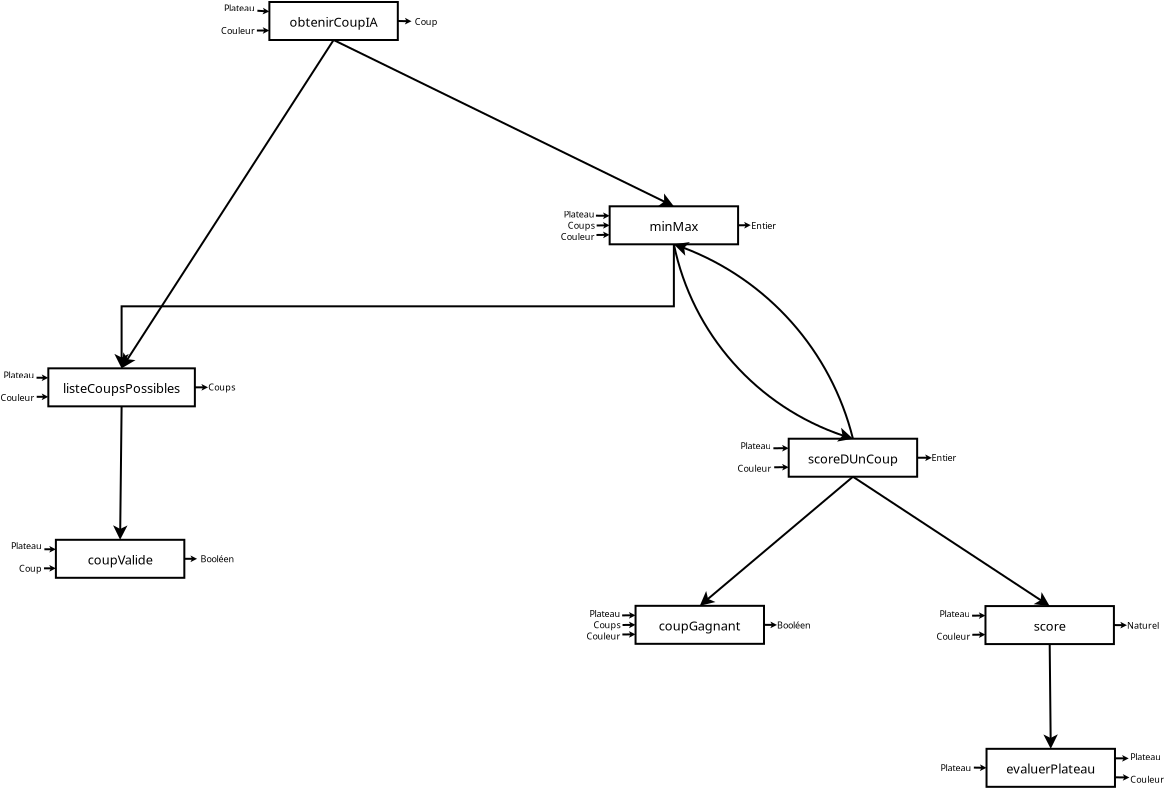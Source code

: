 <?xml version="1.0" encoding="UTF-8"?>
<dia:diagram xmlns:dia="http://www.lysator.liu.se/~alla/dia/">
  <dia:layer name="Arrière-plan" visible="true" active="true">
    <dia:object type="Standard - Line" version="0" id="O0">
      <dia:attribute name="obj_pos">
        <dia:point val="-9.15,-27.894"/>
      </dia:attribute>
      <dia:attribute name="obj_bb">
        <dia:rectangle val="-9.201,-28.052;-8.352,-27.718"/>
      </dia:attribute>
      <dia:attribute name="conn_endpoints">
        <dia:point val="-9.15,-27.894"/>
        <dia:point val="-8.464,-27.88"/>
      </dia:attribute>
      <dia:attribute name="numcp">
        <dia:int val="1"/>
      </dia:attribute>
      <dia:attribute name="end_arrow">
        <dia:enum val="22"/>
      </dia:attribute>
      <dia:attribute name="end_arrow_length">
        <dia:real val="0.11"/>
      </dia:attribute>
      <dia:attribute name="end_arrow_width">
        <dia:real val="0.11"/>
      </dia:attribute>
      <dia:connections>
        <dia:connection handle="0" to="O1" connection="8"/>
      </dia:connections>
    </dia:object>
    <dia:object type="Flowchart - Box" version="0" id="O1">
      <dia:attribute name="obj_pos">
        <dia:point val="-15.572,-28.844"/>
      </dia:attribute>
      <dia:attribute name="obj_bb">
        <dia:rectangle val="-15.622,-28.894;-9.1,-26.894"/>
      </dia:attribute>
      <dia:attribute name="elem_corner">
        <dia:point val="-15.572,-28.844"/>
      </dia:attribute>
      <dia:attribute name="elem_width">
        <dia:real val="6.422"/>
      </dia:attribute>
      <dia:attribute name="elem_height">
        <dia:real val="1.9"/>
      </dia:attribute>
      <dia:attribute name="show_background">
        <dia:boolean val="true"/>
      </dia:attribute>
      <dia:attribute name="padding">
        <dia:real val="0.5"/>
      </dia:attribute>
      <dia:attribute name="text">
        <dia:composite type="text">
          <dia:attribute name="string">
            <dia:string>#obtenirCoupIA#</dia:string>
          </dia:attribute>
          <dia:attribute name="font">
            <dia:font family="sans" style="0" name="Helvetica"/>
          </dia:attribute>
          <dia:attribute name="height">
            <dia:real val="0.8"/>
          </dia:attribute>
          <dia:attribute name="pos">
            <dia:point val="-12.361,-27.699"/>
          </dia:attribute>
          <dia:attribute name="color">
            <dia:color val="#000000"/>
          </dia:attribute>
          <dia:attribute name="alignment">
            <dia:enum val="1"/>
          </dia:attribute>
        </dia:composite>
      </dia:attribute>
    </dia:object>
    <dia:object type="Standard - Text" version="1" id="O2">
      <dia:attribute name="obj_pos">
        <dia:point val="-8.297,-27.699"/>
      </dia:attribute>
      <dia:attribute name="obj_bb">
        <dia:rectangle val="-8.297,-28.119;-7.132,-27.591"/>
      </dia:attribute>
      <dia:attribute name="text">
        <dia:composite type="text">
          <dia:attribute name="string">
            <dia:string>#Coup#</dia:string>
          </dia:attribute>
          <dia:attribute name="font">
            <dia:font family="sans" style="0" name="Helvetica"/>
          </dia:attribute>
          <dia:attribute name="height">
            <dia:real val="0.564"/>
          </dia:attribute>
          <dia:attribute name="pos">
            <dia:point val="-8.297,-27.699"/>
          </dia:attribute>
          <dia:attribute name="color">
            <dia:color val="#000000"/>
          </dia:attribute>
          <dia:attribute name="alignment">
            <dia:enum val="0"/>
          </dia:attribute>
        </dia:composite>
      </dia:attribute>
      <dia:attribute name="valign">
        <dia:enum val="3"/>
      </dia:attribute>
    </dia:object>
    <dia:object type="Standard - Line" version="0" id="O3">
      <dia:attribute name="obj_pos">
        <dia:point val="-16.196,-27.418"/>
      </dia:attribute>
      <dia:attribute name="obj_bb">
        <dia:rectangle val="-16.246,-27.585;-15.461,-27.252"/>
      </dia:attribute>
      <dia:attribute name="conn_endpoints">
        <dia:point val="-16.196,-27.418"/>
        <dia:point val="-15.572,-27.419"/>
      </dia:attribute>
      <dia:attribute name="numcp">
        <dia:int val="1"/>
      </dia:attribute>
      <dia:attribute name="end_arrow">
        <dia:enum val="22"/>
      </dia:attribute>
      <dia:attribute name="end_arrow_length">
        <dia:real val="0.11"/>
      </dia:attribute>
      <dia:attribute name="end_arrow_width">
        <dia:real val="0.11"/>
      </dia:attribute>
      <dia:connections>
        <dia:connection handle="1" to="O1" connection="9"/>
      </dia:connections>
    </dia:object>
    <dia:object type="Standard - Line" version="0" id="O4">
      <dia:attribute name="obj_pos">
        <dia:point val="-16.171,-28.408"/>
      </dia:attribute>
      <dia:attribute name="obj_bb">
        <dia:rectangle val="-16.224,-28.55;-15.461,-28.217"/>
      </dia:attribute>
      <dia:attribute name="conn_endpoints">
        <dia:point val="-16.171,-28.408"/>
        <dia:point val="-15.572,-28.369"/>
      </dia:attribute>
      <dia:attribute name="numcp">
        <dia:int val="1"/>
      </dia:attribute>
      <dia:attribute name="end_arrow">
        <dia:enum val="22"/>
      </dia:attribute>
      <dia:attribute name="end_arrow_length">
        <dia:real val="0.11"/>
      </dia:attribute>
      <dia:attribute name="end_arrow_width">
        <dia:real val="0.11"/>
      </dia:attribute>
      <dia:connections>
        <dia:connection handle="1" to="O1" connection="5"/>
      </dia:connections>
    </dia:object>
    <dia:object type="Standard - Text" version="1" id="O5">
      <dia:attribute name="obj_pos">
        <dia:point val="-16.292,-28.374"/>
      </dia:attribute>
      <dia:attribute name="obj_bb">
        <dia:rectangle val="-18.042,-28.794;-16.292,-27.137"/>
      </dia:attribute>
      <dia:attribute name="text">
        <dia:composite type="text">
          <dia:attribute name="string">
            <dia:string>#Plateau

Couleur#</dia:string>
          </dia:attribute>
          <dia:attribute name="font">
            <dia:font family="sans" style="0" name="Helvetica"/>
          </dia:attribute>
          <dia:attribute name="height">
            <dia:real val="0.564"/>
          </dia:attribute>
          <dia:attribute name="pos">
            <dia:point val="-16.292,-28.374"/>
          </dia:attribute>
          <dia:attribute name="color">
            <dia:color val="#000000"/>
          </dia:attribute>
          <dia:attribute name="alignment">
            <dia:enum val="2"/>
          </dia:attribute>
        </dia:composite>
      </dia:attribute>
      <dia:attribute name="valign">
        <dia:enum val="3"/>
      </dia:attribute>
    </dia:object>
    <dia:object type="Flowchart - Box" version="0" id="O6">
      <dia:attribute name="obj_pos">
        <dia:point val="-26.246,-1.954"/>
      </dia:attribute>
      <dia:attribute name="obj_bb">
        <dia:rectangle val="-26.296,-2.004;-19.774,-0.004"/>
      </dia:attribute>
      <dia:attribute name="elem_corner">
        <dia:point val="-26.246,-1.954"/>
      </dia:attribute>
      <dia:attribute name="elem_width">
        <dia:real val="6.422"/>
      </dia:attribute>
      <dia:attribute name="elem_height">
        <dia:real val="1.9"/>
      </dia:attribute>
      <dia:attribute name="show_background">
        <dia:boolean val="true"/>
      </dia:attribute>
      <dia:attribute name="padding">
        <dia:real val="0.5"/>
      </dia:attribute>
      <dia:attribute name="text">
        <dia:composite type="text">
          <dia:attribute name="string">
            <dia:string>#coupValide#</dia:string>
          </dia:attribute>
          <dia:attribute name="font">
            <dia:font family="sans" style="0" name="Helvetica"/>
          </dia:attribute>
          <dia:attribute name="height">
            <dia:real val="0.8"/>
          </dia:attribute>
          <dia:attribute name="pos">
            <dia:point val="-23.035,-0.809"/>
          </dia:attribute>
          <dia:attribute name="color">
            <dia:color val="#000000"/>
          </dia:attribute>
          <dia:attribute name="alignment">
            <dia:enum val="1"/>
          </dia:attribute>
        </dia:composite>
      </dia:attribute>
    </dia:object>
    <dia:object type="Standard - Line" version="0" id="O7">
      <dia:attribute name="obj_pos">
        <dia:point val="-26.822,-1.48"/>
      </dia:attribute>
      <dia:attribute name="obj_bb">
        <dia:rectangle val="-26.872,-1.646;-26.134,-1.313"/>
      </dia:attribute>
      <dia:attribute name="conn_endpoints">
        <dia:point val="-26.822,-1.48"/>
        <dia:point val="-26.246,-1.479"/>
      </dia:attribute>
      <dia:attribute name="numcp">
        <dia:int val="1"/>
      </dia:attribute>
      <dia:attribute name="end_arrow">
        <dia:enum val="22"/>
      </dia:attribute>
      <dia:attribute name="end_arrow_length">
        <dia:real val="0.11"/>
      </dia:attribute>
      <dia:attribute name="end_arrow_width">
        <dia:real val="0.11"/>
      </dia:attribute>
      <dia:connections>
        <dia:connection handle="1" to="O6" connection="5"/>
      </dia:connections>
    </dia:object>
    <dia:object type="Standard - Line" version="0" id="O8">
      <dia:attribute name="obj_pos">
        <dia:point val="-26.84,-0.526"/>
      </dia:attribute>
      <dia:attribute name="obj_bb">
        <dia:rectangle val="-26.89,-0.695;-26.134,-0.361"/>
      </dia:attribute>
      <dia:attribute name="conn_endpoints">
        <dia:point val="-26.84,-0.526"/>
        <dia:point val="-26.246,-0.529"/>
      </dia:attribute>
      <dia:attribute name="numcp">
        <dia:int val="1"/>
      </dia:attribute>
      <dia:attribute name="end_arrow">
        <dia:enum val="22"/>
      </dia:attribute>
      <dia:attribute name="end_arrow_length">
        <dia:real val="0.11"/>
      </dia:attribute>
      <dia:attribute name="end_arrow_width">
        <dia:real val="0.11"/>
      </dia:attribute>
      <dia:connections>
        <dia:connection handle="1" to="O6" connection="9"/>
      </dia:connections>
    </dia:object>
    <dia:object type="Standard - Line" version="0" id="O9">
      <dia:attribute name="obj_pos">
        <dia:point val="-19.824,-1.004"/>
      </dia:attribute>
      <dia:attribute name="obj_bb">
        <dia:rectangle val="-19.874,-1.17;-19.074,-0.837"/>
      </dia:attribute>
      <dia:attribute name="conn_endpoints">
        <dia:point val="-19.824,-1.004"/>
        <dia:point val="-19.186,-1.003"/>
      </dia:attribute>
      <dia:attribute name="numcp">
        <dia:int val="1"/>
      </dia:attribute>
      <dia:attribute name="end_arrow">
        <dia:enum val="22"/>
      </dia:attribute>
      <dia:attribute name="end_arrow_length">
        <dia:real val="0.11"/>
      </dia:attribute>
      <dia:attribute name="end_arrow_width">
        <dia:real val="0.11"/>
      </dia:attribute>
      <dia:connections>
        <dia:connection handle="0" to="O6" connection="8"/>
      </dia:connections>
    </dia:object>
    <dia:object type="Standard - Text" version="1" id="O10">
      <dia:attribute name="obj_pos">
        <dia:point val="-26.946,-1.484"/>
      </dia:attribute>
      <dia:attribute name="obj_bb">
        <dia:rectangle val="-28.639,-1.904;-26.946,-0.248"/>
      </dia:attribute>
      <dia:attribute name="text">
        <dia:composite type="text">
          <dia:attribute name="string">
            <dia:string>#Plateau

Coup#</dia:string>
          </dia:attribute>
          <dia:attribute name="font">
            <dia:font family="sans" style="0" name="Helvetica"/>
          </dia:attribute>
          <dia:attribute name="height">
            <dia:real val="0.564"/>
          </dia:attribute>
          <dia:attribute name="pos">
            <dia:point val="-26.946,-1.484"/>
          </dia:attribute>
          <dia:attribute name="color">
            <dia:color val="#000000"/>
          </dia:attribute>
          <dia:attribute name="alignment">
            <dia:enum val="2"/>
          </dia:attribute>
        </dia:composite>
      </dia:attribute>
      <dia:attribute name="valign">
        <dia:enum val="3"/>
      </dia:attribute>
    </dia:object>
    <dia:object type="Standard - Text" version="1" id="O11">
      <dia:attribute name="obj_pos">
        <dia:point val="-19.014,-0.831"/>
      </dia:attribute>
      <dia:attribute name="obj_bb">
        <dia:rectangle val="-19.014,-1.251;-17.184,-0.724"/>
      </dia:attribute>
      <dia:attribute name="text">
        <dia:composite type="text">
          <dia:attribute name="string">
            <dia:string>#Booléen#</dia:string>
          </dia:attribute>
          <dia:attribute name="font">
            <dia:font family="sans" style="0" name="Helvetica"/>
          </dia:attribute>
          <dia:attribute name="height">
            <dia:real val="0.564"/>
          </dia:attribute>
          <dia:attribute name="pos">
            <dia:point val="-19.014,-0.831"/>
          </dia:attribute>
          <dia:attribute name="color">
            <dia:color val="#000000"/>
          </dia:attribute>
          <dia:attribute name="alignment">
            <dia:enum val="0"/>
          </dia:attribute>
        </dia:composite>
      </dia:attribute>
      <dia:attribute name="valign">
        <dia:enum val="3"/>
      </dia:attribute>
    </dia:object>
    <dia:object type="Flowchart - Box" version="0" id="O12">
      <dia:attribute name="obj_pos">
        <dia:point val="1.442,-18.629"/>
      </dia:attribute>
      <dia:attribute name="obj_bb">
        <dia:rectangle val="1.392,-18.679;7.914,-16.679"/>
      </dia:attribute>
      <dia:attribute name="elem_corner">
        <dia:point val="1.442,-18.629"/>
      </dia:attribute>
      <dia:attribute name="elem_width">
        <dia:real val="6.422"/>
      </dia:attribute>
      <dia:attribute name="elem_height">
        <dia:real val="1.9"/>
      </dia:attribute>
      <dia:attribute name="show_background">
        <dia:boolean val="true"/>
      </dia:attribute>
      <dia:attribute name="padding">
        <dia:real val="0.5"/>
      </dia:attribute>
      <dia:attribute name="text">
        <dia:composite type="text">
          <dia:attribute name="string">
            <dia:string>#minMax#</dia:string>
          </dia:attribute>
          <dia:attribute name="font">
            <dia:font family="sans" style="0" name="Helvetica"/>
          </dia:attribute>
          <dia:attribute name="height">
            <dia:real val="0.8"/>
          </dia:attribute>
          <dia:attribute name="pos">
            <dia:point val="4.653,-17.484"/>
          </dia:attribute>
          <dia:attribute name="color">
            <dia:color val="#000000"/>
          </dia:attribute>
          <dia:attribute name="alignment">
            <dia:enum val="1"/>
          </dia:attribute>
        </dia:composite>
      </dia:attribute>
    </dia:object>
    <dia:object type="Standard - Line" version="0" id="O13">
      <dia:attribute name="obj_pos">
        <dia:point val="0.756,-18.16"/>
      </dia:attribute>
      <dia:attribute name="obj_bb">
        <dia:rectangle val="0.705,-18.323;1.554,-17.989"/>
      </dia:attribute>
      <dia:attribute name="conn_endpoints">
        <dia:point val="0.756,-18.16"/>
        <dia:point val="1.442,-18.154"/>
      </dia:attribute>
      <dia:attribute name="numcp">
        <dia:int val="1"/>
      </dia:attribute>
      <dia:attribute name="end_arrow">
        <dia:enum val="22"/>
      </dia:attribute>
      <dia:attribute name="end_arrow_length">
        <dia:real val="0.11"/>
      </dia:attribute>
      <dia:attribute name="end_arrow_width">
        <dia:real val="0.11"/>
      </dia:attribute>
      <dia:connections>
        <dia:connection handle="1" to="O12" connection="5"/>
      </dia:connections>
    </dia:object>
    <dia:object type="Standard - Line" version="0" id="O14">
      <dia:attribute name="obj_pos">
        <dia:point val="0.783,-17.195"/>
      </dia:attribute>
      <dia:attribute name="obj_bb">
        <dia:rectangle val="0.733,-17.368;1.554,-17.034"/>
      </dia:attribute>
      <dia:attribute name="conn_endpoints">
        <dia:point val="0.783,-17.195"/>
        <dia:point val="1.442,-17.204"/>
      </dia:attribute>
      <dia:attribute name="numcp">
        <dia:int val="1"/>
      </dia:attribute>
      <dia:attribute name="end_arrow">
        <dia:enum val="22"/>
      </dia:attribute>
      <dia:attribute name="end_arrow_length">
        <dia:real val="0.11"/>
      </dia:attribute>
      <dia:attribute name="end_arrow_width">
        <dia:real val="0.11"/>
      </dia:attribute>
      <dia:connections>
        <dia:connection handle="1" to="O12" connection="9"/>
      </dia:connections>
    </dia:object>
    <dia:object type="Standard - Line" version="0" id="O15">
      <dia:attribute name="obj_pos">
        <dia:point val="0.792,-17.67"/>
      </dia:attribute>
      <dia:attribute name="obj_bb">
        <dia:rectangle val="0.742,-17.843;1.554,-17.509"/>
      </dia:attribute>
      <dia:attribute name="conn_endpoints">
        <dia:point val="0.792,-17.67"/>
        <dia:point val="1.442,-17.679"/>
      </dia:attribute>
      <dia:attribute name="numcp">
        <dia:int val="1"/>
      </dia:attribute>
      <dia:attribute name="end_arrow">
        <dia:enum val="22"/>
      </dia:attribute>
      <dia:attribute name="end_arrow_length">
        <dia:real val="0.11"/>
      </dia:attribute>
      <dia:attribute name="end_arrow_width">
        <dia:real val="0.11"/>
      </dia:attribute>
      <dia:connections>
        <dia:connection handle="1" to="O12" connection="7"/>
      </dia:connections>
    </dia:object>
    <dia:object type="Standard - Text" version="1" id="O16">
      <dia:attribute name="obj_pos">
        <dia:point val="0.693,-18.069"/>
      </dia:attribute>
      <dia:attribute name="obj_bb">
        <dia:rectangle val="-1.057,-18.489;0.693,-16.832"/>
      </dia:attribute>
      <dia:attribute name="text">
        <dia:composite type="text">
          <dia:attribute name="string">
            <dia:string>#Plateau
Coups
Couleur#</dia:string>
          </dia:attribute>
          <dia:attribute name="font">
            <dia:font family="sans" style="0" name="Helvetica"/>
          </dia:attribute>
          <dia:attribute name="height">
            <dia:real val="0.564"/>
          </dia:attribute>
          <dia:attribute name="pos">
            <dia:point val="0.693,-18.069"/>
          </dia:attribute>
          <dia:attribute name="color">
            <dia:color val="#000000"/>
          </dia:attribute>
          <dia:attribute name="alignment">
            <dia:enum val="2"/>
          </dia:attribute>
        </dia:composite>
      </dia:attribute>
      <dia:attribute name="valign">
        <dia:enum val="3"/>
      </dia:attribute>
    </dia:object>
    <dia:object type="Standard - Line" version="0" id="O17">
      <dia:attribute name="obj_pos">
        <dia:point val="7.864,-17.679"/>
      </dia:attribute>
      <dia:attribute name="obj_bb">
        <dia:rectangle val="7.814,-17.851;8.609,-17.517"/>
      </dia:attribute>
      <dia:attribute name="conn_endpoints">
        <dia:point val="7.864,-17.679"/>
        <dia:point val="8.498,-17.686"/>
      </dia:attribute>
      <dia:attribute name="numcp">
        <dia:int val="1"/>
      </dia:attribute>
      <dia:attribute name="end_arrow">
        <dia:enum val="22"/>
      </dia:attribute>
      <dia:attribute name="end_arrow_length">
        <dia:real val="0.11"/>
      </dia:attribute>
      <dia:attribute name="end_arrow_width">
        <dia:real val="0.11"/>
      </dia:attribute>
      <dia:connections>
        <dia:connection handle="0" to="O12" connection="8"/>
      </dia:connections>
    </dia:object>
    <dia:object type="Standard - Text" version="1" id="O18">
      <dia:attribute name="obj_pos">
        <dia:point val="8.516,-17.499"/>
      </dia:attribute>
      <dia:attribute name="obj_bb">
        <dia:rectangle val="8.516,-17.919;9.851,-17.392"/>
      </dia:attribute>
      <dia:attribute name="text">
        <dia:composite type="text">
          <dia:attribute name="string">
            <dia:string>#Entier#</dia:string>
          </dia:attribute>
          <dia:attribute name="font">
            <dia:font family="sans" style="0" name="Helvetica"/>
          </dia:attribute>
          <dia:attribute name="height">
            <dia:real val="0.564"/>
          </dia:attribute>
          <dia:attribute name="pos">
            <dia:point val="8.516,-17.499"/>
          </dia:attribute>
          <dia:attribute name="color">
            <dia:color val="#000000"/>
          </dia:attribute>
          <dia:attribute name="alignment">
            <dia:enum val="0"/>
          </dia:attribute>
        </dia:composite>
      </dia:attribute>
      <dia:attribute name="valign">
        <dia:enum val="3"/>
      </dia:attribute>
    </dia:object>
    <dia:object type="Flowchart - Box" version="0" id="O19">
      <dia:attribute name="obj_pos">
        <dia:point val="10.395,-7.008"/>
      </dia:attribute>
      <dia:attribute name="obj_bb">
        <dia:rectangle val="10.345,-7.058;16.867,-5.058"/>
      </dia:attribute>
      <dia:attribute name="elem_corner">
        <dia:point val="10.395,-7.008"/>
      </dia:attribute>
      <dia:attribute name="elem_width">
        <dia:real val="6.422"/>
      </dia:attribute>
      <dia:attribute name="elem_height">
        <dia:real val="1.9"/>
      </dia:attribute>
      <dia:attribute name="show_background">
        <dia:boolean val="true"/>
      </dia:attribute>
      <dia:attribute name="padding">
        <dia:real val="0.5"/>
      </dia:attribute>
      <dia:attribute name="text">
        <dia:composite type="text">
          <dia:attribute name="string">
            <dia:string>#scoreDUnCoup#</dia:string>
          </dia:attribute>
          <dia:attribute name="font">
            <dia:font family="sans" style="0" name="Helvetica"/>
          </dia:attribute>
          <dia:attribute name="height">
            <dia:real val="0.8"/>
          </dia:attribute>
          <dia:attribute name="pos">
            <dia:point val="13.606,-5.863"/>
          </dia:attribute>
          <dia:attribute name="color">
            <dia:color val="#000000"/>
          </dia:attribute>
          <dia:attribute name="alignment">
            <dia:enum val="1"/>
          </dia:attribute>
        </dia:composite>
      </dia:attribute>
    </dia:object>
    <dia:object type="Standard - Line" version="0" id="O20">
      <dia:attribute name="obj_pos">
        <dia:point val="16.817,-6.058"/>
      </dia:attribute>
      <dia:attribute name="obj_bb">
        <dia:rectangle val="16.767,-6.222;17.66,-5.889"/>
      </dia:attribute>
      <dia:attribute name="conn_endpoints">
        <dia:point val="16.817,-6.058"/>
        <dia:point val="17.549,-6.054"/>
      </dia:attribute>
      <dia:attribute name="numcp">
        <dia:int val="1"/>
      </dia:attribute>
      <dia:attribute name="end_arrow">
        <dia:enum val="22"/>
      </dia:attribute>
      <dia:attribute name="end_arrow_length">
        <dia:real val="0.11"/>
      </dia:attribute>
      <dia:attribute name="end_arrow_width">
        <dia:real val="0.11"/>
      </dia:attribute>
      <dia:connections>
        <dia:connection handle="0" to="O19" connection="8"/>
      </dia:connections>
    </dia:object>
    <dia:object type="Standard - Text" version="1" id="O21">
      <dia:attribute name="obj_pos">
        <dia:point val="17.54,-5.898"/>
      </dia:attribute>
      <dia:attribute name="obj_bb">
        <dia:rectangle val="17.54,-6.318;18.875,-5.79"/>
      </dia:attribute>
      <dia:attribute name="text">
        <dia:composite type="text">
          <dia:attribute name="string">
            <dia:string>#Entier#</dia:string>
          </dia:attribute>
          <dia:attribute name="font">
            <dia:font family="sans" style="0" name="Helvetica"/>
          </dia:attribute>
          <dia:attribute name="height">
            <dia:real val="0.564"/>
          </dia:attribute>
          <dia:attribute name="pos">
            <dia:point val="17.54,-5.898"/>
          </dia:attribute>
          <dia:attribute name="color">
            <dia:color val="#000000"/>
          </dia:attribute>
          <dia:attribute name="alignment">
            <dia:enum val="0"/>
          </dia:attribute>
        </dia:composite>
      </dia:attribute>
      <dia:attribute name="valign">
        <dia:enum val="3"/>
      </dia:attribute>
    </dia:object>
    <dia:object type="Standard - Line" version="0" id="O22">
      <dia:attribute name="obj_pos">
        <dia:point val="9.629,-6.532"/>
      </dia:attribute>
      <dia:attribute name="obj_bb">
        <dia:rectangle val="9.579,-6.7;10.507,-6.366"/>
      </dia:attribute>
      <dia:attribute name="conn_endpoints">
        <dia:point val="9.629,-6.532"/>
        <dia:point val="10.395,-6.533"/>
      </dia:attribute>
      <dia:attribute name="numcp">
        <dia:int val="1"/>
      </dia:attribute>
      <dia:attribute name="end_arrow">
        <dia:enum val="22"/>
      </dia:attribute>
      <dia:attribute name="end_arrow_length">
        <dia:real val="0.11"/>
      </dia:attribute>
      <dia:attribute name="end_arrow_width">
        <dia:real val="0.11"/>
      </dia:attribute>
      <dia:connections>
        <dia:connection handle="1" to="O19" connection="5"/>
      </dia:connections>
    </dia:object>
    <dia:object type="Standard - Line" version="0" id="O23">
      <dia:attribute name="obj_pos">
        <dia:point val="9.669,-5.582"/>
      </dia:attribute>
      <dia:attribute name="obj_bb">
        <dia:rectangle val="9.619,-5.75;10.507,-5.416"/>
      </dia:attribute>
      <dia:attribute name="conn_endpoints">
        <dia:point val="9.669,-5.582"/>
        <dia:point val="10.395,-5.583"/>
      </dia:attribute>
      <dia:attribute name="numcp">
        <dia:int val="1"/>
      </dia:attribute>
      <dia:attribute name="end_arrow">
        <dia:enum val="22"/>
      </dia:attribute>
      <dia:attribute name="end_arrow_length">
        <dia:real val="0.11"/>
      </dia:attribute>
      <dia:attribute name="end_arrow_width">
        <dia:real val="0.11"/>
      </dia:attribute>
      <dia:connections>
        <dia:connection handle="1" to="O19" connection="9"/>
      </dia:connections>
    </dia:object>
    <dia:object type="Standard - Text" version="1" id="O24">
      <dia:attribute name="obj_pos">
        <dia:point val="9.532,-6.481"/>
      </dia:attribute>
      <dia:attribute name="obj_bb">
        <dia:rectangle val="7.782,-6.901;9.532,-5.245"/>
      </dia:attribute>
      <dia:attribute name="text">
        <dia:composite type="text">
          <dia:attribute name="string">
            <dia:string>#Plateau

Couleur#</dia:string>
          </dia:attribute>
          <dia:attribute name="font">
            <dia:font family="sans" style="0" name="Helvetica"/>
          </dia:attribute>
          <dia:attribute name="height">
            <dia:real val="0.564"/>
          </dia:attribute>
          <dia:attribute name="pos">
            <dia:point val="9.532,-6.481"/>
          </dia:attribute>
          <dia:attribute name="color">
            <dia:color val="#000000"/>
          </dia:attribute>
          <dia:attribute name="alignment">
            <dia:enum val="2"/>
          </dia:attribute>
        </dia:composite>
      </dia:attribute>
      <dia:attribute name="valign">
        <dia:enum val="3"/>
      </dia:attribute>
    </dia:object>
    <dia:object type="Flowchart - Box" version="0" id="O25">
      <dia:attribute name="obj_pos">
        <dia:point val="2.737,1.347"/>
      </dia:attribute>
      <dia:attribute name="obj_bb">
        <dia:rectangle val="2.687,1.297;9.209,3.297"/>
      </dia:attribute>
      <dia:attribute name="elem_corner">
        <dia:point val="2.737,1.347"/>
      </dia:attribute>
      <dia:attribute name="elem_width">
        <dia:real val="6.422"/>
      </dia:attribute>
      <dia:attribute name="elem_height">
        <dia:real val="1.9"/>
      </dia:attribute>
      <dia:attribute name="show_background">
        <dia:boolean val="true"/>
      </dia:attribute>
      <dia:attribute name="padding">
        <dia:real val="0.5"/>
      </dia:attribute>
      <dia:attribute name="text">
        <dia:composite type="text">
          <dia:attribute name="string">
            <dia:string>#coupGagnant#</dia:string>
          </dia:attribute>
          <dia:attribute name="font">
            <dia:font family="sans" style="0" name="Helvetica"/>
          </dia:attribute>
          <dia:attribute name="height">
            <dia:real val="0.8"/>
          </dia:attribute>
          <dia:attribute name="pos">
            <dia:point val="5.948,2.492"/>
          </dia:attribute>
          <dia:attribute name="color">
            <dia:color val="#000000"/>
          </dia:attribute>
          <dia:attribute name="alignment">
            <dia:enum val="1"/>
          </dia:attribute>
        </dia:composite>
      </dia:attribute>
    </dia:object>
    <dia:object type="Standard - Line" version="0" id="O26">
      <dia:attribute name="obj_pos">
        <dia:point val="2.067,1.825"/>
      </dia:attribute>
      <dia:attribute name="obj_bb">
        <dia:rectangle val="2.017,1.656;2.848,1.99"/>
      </dia:attribute>
      <dia:attribute name="conn_endpoints">
        <dia:point val="2.067,1.825"/>
        <dia:point val="2.737,1.822"/>
      </dia:attribute>
      <dia:attribute name="numcp">
        <dia:int val="1"/>
      </dia:attribute>
      <dia:attribute name="end_arrow">
        <dia:enum val="22"/>
      </dia:attribute>
      <dia:attribute name="end_arrow_length">
        <dia:real val="0.11"/>
      </dia:attribute>
      <dia:attribute name="end_arrow_width">
        <dia:real val="0.11"/>
      </dia:attribute>
      <dia:connections>
        <dia:connection handle="1" to="O25" connection="5"/>
      </dia:connections>
    </dia:object>
    <dia:object type="Standard - Line" version="0" id="O27">
      <dia:attribute name="obj_pos">
        <dia:point val="2.078,2.781"/>
      </dia:attribute>
      <dia:attribute name="obj_bb">
        <dia:rectangle val="2.028,2.608;2.848,2.942"/>
      </dia:attribute>
      <dia:attribute name="conn_endpoints">
        <dia:point val="2.078,2.781"/>
        <dia:point val="2.737,2.772"/>
      </dia:attribute>
      <dia:attribute name="numcp">
        <dia:int val="1"/>
      </dia:attribute>
      <dia:attribute name="end_arrow">
        <dia:enum val="22"/>
      </dia:attribute>
      <dia:attribute name="end_arrow_length">
        <dia:real val="0.11"/>
      </dia:attribute>
      <dia:attribute name="end_arrow_width">
        <dia:real val="0.11"/>
      </dia:attribute>
      <dia:connections>
        <dia:connection handle="1" to="O25" connection="9"/>
      </dia:connections>
    </dia:object>
    <dia:object type="Standard - Line" version="0" id="O28">
      <dia:attribute name="obj_pos">
        <dia:point val="2.087,2.306"/>
      </dia:attribute>
      <dia:attribute name="obj_bb">
        <dia:rectangle val="2.036,2.133;2.848,2.467"/>
      </dia:attribute>
      <dia:attribute name="conn_endpoints">
        <dia:point val="2.087,2.306"/>
        <dia:point val="2.737,2.297"/>
      </dia:attribute>
      <dia:attribute name="numcp">
        <dia:int val="1"/>
      </dia:attribute>
      <dia:attribute name="end_arrow">
        <dia:enum val="22"/>
      </dia:attribute>
      <dia:attribute name="end_arrow_length">
        <dia:real val="0.11"/>
      </dia:attribute>
      <dia:attribute name="end_arrow_width">
        <dia:real val="0.11"/>
      </dia:attribute>
      <dia:connections>
        <dia:connection handle="1" to="O25" connection="7"/>
      </dia:connections>
    </dia:object>
    <dia:object type="Standard - Text" version="1" id="O29">
      <dia:attribute name="obj_pos">
        <dia:point val="1.988,1.907"/>
      </dia:attribute>
      <dia:attribute name="obj_bb">
        <dia:rectangle val="0.238,1.487;1.988,3.143"/>
      </dia:attribute>
      <dia:attribute name="text">
        <dia:composite type="text">
          <dia:attribute name="string">
            <dia:string>#Plateau
Coups
Couleur#</dia:string>
          </dia:attribute>
          <dia:attribute name="font">
            <dia:font family="sans" style="0" name="Helvetica"/>
          </dia:attribute>
          <dia:attribute name="height">
            <dia:real val="0.564"/>
          </dia:attribute>
          <dia:attribute name="pos">
            <dia:point val="1.988,1.907"/>
          </dia:attribute>
          <dia:attribute name="color">
            <dia:color val="#000000"/>
          </dia:attribute>
          <dia:attribute name="alignment">
            <dia:enum val="2"/>
          </dia:attribute>
        </dia:composite>
      </dia:attribute>
      <dia:attribute name="valign">
        <dia:enum val="3"/>
      </dia:attribute>
    </dia:object>
    <dia:object type="Standard - Line" version="0" id="O30">
      <dia:attribute name="obj_pos">
        <dia:point val="9.159,2.297"/>
      </dia:attribute>
      <dia:attribute name="obj_bb">
        <dia:rectangle val="9.109,2.134;9.922,2.468"/>
      </dia:attribute>
      <dia:attribute name="conn_endpoints">
        <dia:point val="9.159,2.297"/>
        <dia:point val="9.81,2.303"/>
      </dia:attribute>
      <dia:attribute name="numcp">
        <dia:int val="1"/>
      </dia:attribute>
      <dia:attribute name="end_arrow">
        <dia:enum val="22"/>
      </dia:attribute>
      <dia:attribute name="end_arrow_length">
        <dia:real val="0.11"/>
      </dia:attribute>
      <dia:attribute name="end_arrow_width">
        <dia:real val="0.11"/>
      </dia:attribute>
      <dia:connections>
        <dia:connection handle="0" to="O25" connection="8"/>
      </dia:connections>
    </dia:object>
    <dia:object type="Standard - Text" version="1" id="O31">
      <dia:attribute name="obj_pos">
        <dia:point val="9.811,2.477"/>
      </dia:attribute>
      <dia:attribute name="obj_bb">
        <dia:rectangle val="9.811,2.057;11.641,2.584"/>
      </dia:attribute>
      <dia:attribute name="text">
        <dia:composite type="text">
          <dia:attribute name="string">
            <dia:string>#Booléen#</dia:string>
          </dia:attribute>
          <dia:attribute name="font">
            <dia:font family="sans" style="0" name="Helvetica"/>
          </dia:attribute>
          <dia:attribute name="height">
            <dia:real val="0.564"/>
          </dia:attribute>
          <dia:attribute name="pos">
            <dia:point val="9.811,2.477"/>
          </dia:attribute>
          <dia:attribute name="color">
            <dia:color val="#000000"/>
          </dia:attribute>
          <dia:attribute name="alignment">
            <dia:enum val="0"/>
          </dia:attribute>
        </dia:composite>
      </dia:attribute>
      <dia:attribute name="valign">
        <dia:enum val="3"/>
      </dia:attribute>
    </dia:object>
    <dia:object type="Flowchart - Box" version="0" id="O32">
      <dia:attribute name="obj_pos">
        <dia:point val="20.233,1.36"/>
      </dia:attribute>
      <dia:attribute name="obj_bb">
        <dia:rectangle val="20.183,1.31;26.706,3.31"/>
      </dia:attribute>
      <dia:attribute name="elem_corner">
        <dia:point val="20.233,1.36"/>
      </dia:attribute>
      <dia:attribute name="elem_width">
        <dia:real val="6.422"/>
      </dia:attribute>
      <dia:attribute name="elem_height">
        <dia:real val="1.9"/>
      </dia:attribute>
      <dia:attribute name="show_background">
        <dia:boolean val="true"/>
      </dia:attribute>
      <dia:attribute name="padding">
        <dia:real val="0.5"/>
      </dia:attribute>
      <dia:attribute name="text">
        <dia:composite type="text">
          <dia:attribute name="string">
            <dia:string>#score#</dia:string>
          </dia:attribute>
          <dia:attribute name="font">
            <dia:font family="sans" style="0" name="Helvetica"/>
          </dia:attribute>
          <dia:attribute name="height">
            <dia:real val="0.8"/>
          </dia:attribute>
          <dia:attribute name="pos">
            <dia:point val="23.444,2.505"/>
          </dia:attribute>
          <dia:attribute name="color">
            <dia:color val="#000000"/>
          </dia:attribute>
          <dia:attribute name="alignment">
            <dia:enum val="1"/>
          </dia:attribute>
        </dia:composite>
      </dia:attribute>
    </dia:object>
    <dia:object type="Standard - Line" version="0" id="O33">
      <dia:attribute name="obj_pos">
        <dia:point val="19.564,1.839"/>
      </dia:attribute>
      <dia:attribute name="obj_bb">
        <dia:rectangle val="19.514,1.669;20.345,2.003"/>
      </dia:attribute>
      <dia:attribute name="conn_endpoints">
        <dia:point val="19.564,1.839"/>
        <dia:point val="20.233,1.835"/>
      </dia:attribute>
      <dia:attribute name="numcp">
        <dia:int val="1"/>
      </dia:attribute>
      <dia:attribute name="end_arrow">
        <dia:enum val="22"/>
      </dia:attribute>
      <dia:attribute name="end_arrow_length">
        <dia:real val="0.11"/>
      </dia:attribute>
      <dia:attribute name="end_arrow_width">
        <dia:real val="0.11"/>
      </dia:attribute>
      <dia:connections>
        <dia:connection handle="1" to="O32" connection="5"/>
      </dia:connections>
    </dia:object>
    <dia:object type="Standard - Line" version="0" id="O34">
      <dia:attribute name="obj_pos">
        <dia:point val="19.575,2.795"/>
      </dia:attribute>
      <dia:attribute name="obj_bb">
        <dia:rectangle val="19.524,2.622;20.345,2.955"/>
      </dia:attribute>
      <dia:attribute name="conn_endpoints">
        <dia:point val="19.575,2.795"/>
        <dia:point val="20.233,2.785"/>
      </dia:attribute>
      <dia:attribute name="numcp">
        <dia:int val="1"/>
      </dia:attribute>
      <dia:attribute name="end_arrow">
        <dia:enum val="22"/>
      </dia:attribute>
      <dia:attribute name="end_arrow_length">
        <dia:real val="0.11"/>
      </dia:attribute>
      <dia:attribute name="end_arrow_width">
        <dia:real val="0.11"/>
      </dia:attribute>
      <dia:connections>
        <dia:connection handle="1" to="O32" connection="9"/>
      </dia:connections>
    </dia:object>
    <dia:object type="Standard - Text" version="1" id="O35">
      <dia:attribute name="obj_pos">
        <dia:point val="19.484,1.92"/>
      </dia:attribute>
      <dia:attribute name="obj_bb">
        <dia:rectangle val="17.734,1.5;19.484,3.157"/>
      </dia:attribute>
      <dia:attribute name="text">
        <dia:composite type="text">
          <dia:attribute name="string">
            <dia:string>#Plateau

Couleur#</dia:string>
          </dia:attribute>
          <dia:attribute name="font">
            <dia:font family="sans" style="0" name="Helvetica"/>
          </dia:attribute>
          <dia:attribute name="height">
            <dia:real val="0.564"/>
          </dia:attribute>
          <dia:attribute name="pos">
            <dia:point val="19.484,1.92"/>
          </dia:attribute>
          <dia:attribute name="color">
            <dia:color val="#000000"/>
          </dia:attribute>
          <dia:attribute name="alignment">
            <dia:enum val="2"/>
          </dia:attribute>
        </dia:composite>
      </dia:attribute>
      <dia:attribute name="valign">
        <dia:enum val="3"/>
      </dia:attribute>
    </dia:object>
    <dia:object type="Standard - Line" version="0" id="O36">
      <dia:attribute name="obj_pos">
        <dia:point val="26.656,2.31"/>
      </dia:attribute>
      <dia:attribute name="obj_bb">
        <dia:rectangle val="26.605,2.147;27.418,2.481"/>
      </dia:attribute>
      <dia:attribute name="conn_endpoints">
        <dia:point val="26.656,2.31"/>
        <dia:point val="27.307,2.316"/>
      </dia:attribute>
      <dia:attribute name="numcp">
        <dia:int val="1"/>
      </dia:attribute>
      <dia:attribute name="end_arrow">
        <dia:enum val="22"/>
      </dia:attribute>
      <dia:attribute name="end_arrow_length">
        <dia:real val="0.11"/>
      </dia:attribute>
      <dia:attribute name="end_arrow_width">
        <dia:real val="0.11"/>
      </dia:attribute>
      <dia:connections>
        <dia:connection handle="0" to="O32" connection="8"/>
      </dia:connections>
    </dia:object>
    <dia:object type="Standard - Text" version="1" id="O37">
      <dia:attribute name="obj_pos">
        <dia:point val="27.307,2.49"/>
      </dia:attribute>
      <dia:attribute name="obj_bb">
        <dia:rectangle val="27.307,2.07;28.962,2.598"/>
      </dia:attribute>
      <dia:attribute name="text">
        <dia:composite type="text">
          <dia:attribute name="string">
            <dia:string>#Naturel#</dia:string>
          </dia:attribute>
          <dia:attribute name="font">
            <dia:font family="sans" style="0" name="Helvetica"/>
          </dia:attribute>
          <dia:attribute name="height">
            <dia:real val="0.564"/>
          </dia:attribute>
          <dia:attribute name="pos">
            <dia:point val="27.307,2.49"/>
          </dia:attribute>
          <dia:attribute name="color">
            <dia:color val="#000000"/>
          </dia:attribute>
          <dia:attribute name="alignment">
            <dia:enum val="0"/>
          </dia:attribute>
        </dia:composite>
      </dia:attribute>
      <dia:attribute name="valign">
        <dia:enum val="3"/>
      </dia:attribute>
    </dia:object>
    <dia:object type="Flowchart - Box" version="0" id="O38">
      <dia:attribute name="obj_pos">
        <dia:point val="20.286,8.497"/>
      </dia:attribute>
      <dia:attribute name="obj_bb">
        <dia:rectangle val="20.236,8.447;26.759,10.447"/>
      </dia:attribute>
      <dia:attribute name="elem_corner">
        <dia:point val="20.286,8.497"/>
      </dia:attribute>
      <dia:attribute name="elem_width">
        <dia:real val="6.422"/>
      </dia:attribute>
      <dia:attribute name="elem_height">
        <dia:real val="1.9"/>
      </dia:attribute>
      <dia:attribute name="show_background">
        <dia:boolean val="true"/>
      </dia:attribute>
      <dia:attribute name="padding">
        <dia:real val="0.5"/>
      </dia:attribute>
      <dia:attribute name="text">
        <dia:composite type="text">
          <dia:attribute name="string">
            <dia:string>#evaluerPlateau#</dia:string>
          </dia:attribute>
          <dia:attribute name="font">
            <dia:font family="sans" style="0" name="Helvetica"/>
          </dia:attribute>
          <dia:attribute name="height">
            <dia:real val="0.8"/>
          </dia:attribute>
          <dia:attribute name="pos">
            <dia:point val="23.497,9.642"/>
          </dia:attribute>
          <dia:attribute name="color">
            <dia:color val="#000000"/>
          </dia:attribute>
          <dia:attribute name="alignment">
            <dia:enum val="1"/>
          </dia:attribute>
        </dia:composite>
      </dia:attribute>
    </dia:object>
    <dia:object type="Standard - Line" version="0" id="O39">
      <dia:attribute name="obj_pos">
        <dia:point val="19.652,9.436"/>
      </dia:attribute>
      <dia:attribute name="obj_bb">
        <dia:rectangle val="19.601,9.277;20.398,9.61"/>
      </dia:attribute>
      <dia:attribute name="conn_endpoints">
        <dia:point val="19.652,9.436"/>
        <dia:point val="20.286,9.447"/>
      </dia:attribute>
      <dia:attribute name="numcp">
        <dia:int val="1"/>
      </dia:attribute>
      <dia:attribute name="end_arrow">
        <dia:enum val="22"/>
      </dia:attribute>
      <dia:attribute name="end_arrow_length">
        <dia:real val="0.11"/>
      </dia:attribute>
      <dia:attribute name="end_arrow_width">
        <dia:real val="0.11"/>
      </dia:attribute>
      <dia:connections>
        <dia:connection handle="1" to="O38" connection="7"/>
      </dia:connections>
    </dia:object>
    <dia:object type="Standard - Text" version="1" id="O40">
      <dia:attribute name="obj_pos">
        <dia:point val="19.537,9.058"/>
      </dia:attribute>
      <dia:attribute name="obj_bb">
        <dia:rectangle val="17.845,8.638;19.537,10.294"/>
      </dia:attribute>
      <dia:attribute name="text">
        <dia:composite type="text">
          <dia:attribute name="string">
            <dia:string>#
Plateau
#</dia:string>
          </dia:attribute>
          <dia:attribute name="font">
            <dia:font family="sans" style="0" name="Helvetica"/>
          </dia:attribute>
          <dia:attribute name="height">
            <dia:real val="0.564"/>
          </dia:attribute>
          <dia:attribute name="pos">
            <dia:point val="19.537,9.058"/>
          </dia:attribute>
          <dia:attribute name="color">
            <dia:color val="#000000"/>
          </dia:attribute>
          <dia:attribute name="alignment">
            <dia:enum val="2"/>
          </dia:attribute>
        </dia:composite>
      </dia:attribute>
      <dia:attribute name="valign">
        <dia:enum val="3"/>
      </dia:attribute>
    </dia:object>
    <dia:object type="Standard - Line" version="0" id="O41">
      <dia:attribute name="obj_pos">
        <dia:point val="26.709,8.972"/>
      </dia:attribute>
      <dia:attribute name="obj_bb">
        <dia:rectangle val="26.658,8.808;27.507,9.142"/>
      </dia:attribute>
      <dia:attribute name="conn_endpoints">
        <dia:point val="26.709,8.972"/>
        <dia:point val="27.395,8.976"/>
      </dia:attribute>
      <dia:attribute name="numcp">
        <dia:int val="1"/>
      </dia:attribute>
      <dia:attribute name="end_arrow">
        <dia:enum val="22"/>
      </dia:attribute>
      <dia:attribute name="end_arrow_length">
        <dia:real val="0.11"/>
      </dia:attribute>
      <dia:attribute name="end_arrow_width">
        <dia:real val="0.11"/>
      </dia:attribute>
      <dia:connections>
        <dia:connection handle="0" to="O38" connection="6"/>
      </dia:connections>
    </dia:object>
    <dia:object type="Standard - Text" version="1" id="O42">
      <dia:attribute name="obj_pos">
        <dia:point val="27.474,9.062"/>
      </dia:attribute>
      <dia:attribute name="obj_bb">
        <dia:rectangle val="27.474,8.642;29.224,10.298"/>
      </dia:attribute>
      <dia:attribute name="text">
        <dia:composite type="text">
          <dia:attribute name="string">
            <dia:string>#Plateau

Couleur#</dia:string>
          </dia:attribute>
          <dia:attribute name="font">
            <dia:font family="sans" style="0" name="Helvetica"/>
          </dia:attribute>
          <dia:attribute name="height">
            <dia:real val="0.564"/>
          </dia:attribute>
          <dia:attribute name="pos">
            <dia:point val="27.474,9.062"/>
          </dia:attribute>
          <dia:attribute name="color">
            <dia:color val="#000000"/>
          </dia:attribute>
          <dia:attribute name="alignment">
            <dia:enum val="0"/>
          </dia:attribute>
        </dia:composite>
      </dia:attribute>
      <dia:attribute name="valign">
        <dia:enum val="3"/>
      </dia:attribute>
    </dia:object>
    <dia:object type="Standard - Line" version="0" id="O43">
      <dia:attribute name="obj_pos">
        <dia:point val="26.709,9.922"/>
      </dia:attribute>
      <dia:attribute name="obj_bb">
        <dia:rectangle val="26.658,9.761;27.542,10.095"/>
      </dia:attribute>
      <dia:attribute name="conn_endpoints">
        <dia:point val="26.709,9.922"/>
        <dia:point val="27.43,9.931"/>
      </dia:attribute>
      <dia:attribute name="numcp">
        <dia:int val="1"/>
      </dia:attribute>
      <dia:attribute name="end_arrow">
        <dia:enum val="22"/>
      </dia:attribute>
      <dia:attribute name="end_arrow_length">
        <dia:real val="0.11"/>
      </dia:attribute>
      <dia:attribute name="end_arrow_width">
        <dia:real val="0.11"/>
      </dia:attribute>
      <dia:connections>
        <dia:connection handle="0" to="O38" connection="10"/>
      </dia:connections>
    </dia:object>
    <dia:object type="Flowchart - Box" version="0" id="O44">
      <dia:attribute name="obj_pos">
        <dia:point val="-26.624,-10.527"/>
      </dia:attribute>
      <dia:attribute name="obj_bb">
        <dia:rectangle val="-26.674,-10.577;-19.246,-8.577"/>
      </dia:attribute>
      <dia:attribute name="elem_corner">
        <dia:point val="-26.624,-10.527"/>
      </dia:attribute>
      <dia:attribute name="elem_width">
        <dia:real val="7.327"/>
      </dia:attribute>
      <dia:attribute name="elem_height">
        <dia:real val="1.9"/>
      </dia:attribute>
      <dia:attribute name="show_background">
        <dia:boolean val="true"/>
      </dia:attribute>
      <dia:attribute name="padding">
        <dia:real val="0.5"/>
      </dia:attribute>
      <dia:attribute name="text">
        <dia:composite type="text">
          <dia:attribute name="string">
            <dia:string>#listeCoupsPossibles#</dia:string>
          </dia:attribute>
          <dia:attribute name="font">
            <dia:font family="sans" style="0" name="Helvetica"/>
          </dia:attribute>
          <dia:attribute name="height">
            <dia:real val="0.8"/>
          </dia:attribute>
          <dia:attribute name="pos">
            <dia:point val="-22.96,-9.382"/>
          </dia:attribute>
          <dia:attribute name="color">
            <dia:color val="#000000"/>
          </dia:attribute>
          <dia:attribute name="alignment">
            <dia:enum val="1"/>
          </dia:attribute>
        </dia:composite>
      </dia:attribute>
    </dia:object>
    <dia:object type="Standard - Line" version="0" id="O45">
      <dia:attribute name="obj_pos">
        <dia:point val="-27.205,-9.105"/>
      </dia:attribute>
      <dia:attribute name="obj_bb">
        <dia:rectangle val="-27.256,-9.27;-26.512,-8.937"/>
      </dia:attribute>
      <dia:attribute name="conn_endpoints">
        <dia:point val="-27.205,-9.105"/>
        <dia:point val="-26.624,-9.102"/>
      </dia:attribute>
      <dia:attribute name="numcp">
        <dia:int val="1"/>
      </dia:attribute>
      <dia:attribute name="end_arrow">
        <dia:enum val="22"/>
      </dia:attribute>
      <dia:attribute name="end_arrow_length">
        <dia:real val="0.11"/>
      </dia:attribute>
      <dia:attribute name="end_arrow_width">
        <dia:real val="0.11"/>
      </dia:attribute>
      <dia:connections>
        <dia:connection handle="1" to="O44" connection="9"/>
      </dia:connections>
    </dia:object>
    <dia:object type="Standard - Line" version="0" id="O46">
      <dia:attribute name="obj_pos">
        <dia:point val="-27.214,-10.058"/>
      </dia:attribute>
      <dia:attribute name="obj_bb">
        <dia:rectangle val="-27.265,-10.221;-26.512,-9.888"/>
      </dia:attribute>
      <dia:attribute name="conn_endpoints">
        <dia:point val="-27.214,-10.058"/>
        <dia:point val="-26.624,-10.052"/>
      </dia:attribute>
      <dia:attribute name="numcp">
        <dia:int val="1"/>
      </dia:attribute>
      <dia:attribute name="end_arrow">
        <dia:enum val="22"/>
      </dia:attribute>
      <dia:attribute name="end_arrow_length">
        <dia:real val="0.11"/>
      </dia:attribute>
      <dia:attribute name="end_arrow_width">
        <dia:real val="0.11"/>
      </dia:attribute>
      <dia:connections>
        <dia:connection handle="1" to="O44" connection="5"/>
      </dia:connections>
    </dia:object>
    <dia:object type="Standard - Line" version="0" id="O47">
      <dia:attribute name="obj_pos">
        <dia:point val="-19.296,-9.577"/>
      </dia:attribute>
      <dia:attribute name="obj_bb">
        <dia:rectangle val="-19.346,-9.744;-18.526,-9.41"/>
      </dia:attribute>
      <dia:attribute name="conn_endpoints">
        <dia:point val="-19.296,-9.577"/>
        <dia:point val="-18.638,-9.577"/>
      </dia:attribute>
      <dia:attribute name="numcp">
        <dia:int val="1"/>
      </dia:attribute>
      <dia:attribute name="end_arrow">
        <dia:enum val="22"/>
      </dia:attribute>
      <dia:attribute name="end_arrow_length">
        <dia:real val="0.11"/>
      </dia:attribute>
      <dia:attribute name="end_arrow_width">
        <dia:real val="0.11"/>
      </dia:attribute>
      <dia:connections>
        <dia:connection handle="0" to="O44" connection="8"/>
      </dia:connections>
    </dia:object>
    <dia:object type="Standard - Text" version="1" id="O48">
      <dia:attribute name="obj_pos">
        <dia:point val="-27.313,-10.021"/>
      </dia:attribute>
      <dia:attribute name="obj_bb">
        <dia:rectangle val="-29.063,-10.441;-27.313,-8.785"/>
      </dia:attribute>
      <dia:attribute name="text">
        <dia:composite type="text">
          <dia:attribute name="string">
            <dia:string>#Plateau

Couleur#</dia:string>
          </dia:attribute>
          <dia:attribute name="font">
            <dia:font family="sans" style="0" name="Helvetica"/>
          </dia:attribute>
          <dia:attribute name="height">
            <dia:real val="0.564"/>
          </dia:attribute>
          <dia:attribute name="pos">
            <dia:point val="-27.313,-10.021"/>
          </dia:attribute>
          <dia:attribute name="color">
            <dia:color val="#000000"/>
          </dia:attribute>
          <dia:attribute name="alignment">
            <dia:enum val="2"/>
          </dia:attribute>
        </dia:composite>
      </dia:attribute>
      <dia:attribute name="valign">
        <dia:enum val="3"/>
      </dia:attribute>
    </dia:object>
    <dia:object type="Standard - Text" version="1" id="O49">
      <dia:attribute name="obj_pos">
        <dia:point val="-18.629,-9.42"/>
      </dia:attribute>
      <dia:attribute name="obj_bb">
        <dia:rectangle val="-18.629,-9.84;-17.229,-9.313"/>
      </dia:attribute>
      <dia:attribute name="text">
        <dia:composite type="text">
          <dia:attribute name="string">
            <dia:string>#Coups#</dia:string>
          </dia:attribute>
          <dia:attribute name="font">
            <dia:font family="sans" style="0" name="Helvetica"/>
          </dia:attribute>
          <dia:attribute name="height">
            <dia:real val="0.564"/>
          </dia:attribute>
          <dia:attribute name="pos">
            <dia:point val="-18.629,-9.42"/>
          </dia:attribute>
          <dia:attribute name="color">
            <dia:color val="#000000"/>
          </dia:attribute>
          <dia:attribute name="alignment">
            <dia:enum val="0"/>
          </dia:attribute>
        </dia:composite>
      </dia:attribute>
      <dia:attribute name="valign">
        <dia:enum val="3"/>
      </dia:attribute>
    </dia:object>
    <dia:object type="Standard - Line" version="0" id="O50">
      <dia:attribute name="obj_pos">
        <dia:point val="-12.361,-26.944"/>
      </dia:attribute>
      <dia:attribute name="obj_bb">
        <dia:rectangle val="-23.029,-27.013;-12.292,-10.433"/>
      </dia:attribute>
      <dia:attribute name="conn_endpoints">
        <dia:point val="-12.361,-26.944"/>
        <dia:point val="-22.96,-10.527"/>
      </dia:attribute>
      <dia:attribute name="numcp">
        <dia:int val="1"/>
      </dia:attribute>
      <dia:attribute name="end_arrow">
        <dia:enum val="22"/>
      </dia:attribute>
      <dia:attribute name="end_arrow_length">
        <dia:real val="0.5"/>
      </dia:attribute>
      <dia:attribute name="end_arrow_width">
        <dia:real val="0.5"/>
      </dia:attribute>
      <dia:connections>
        <dia:connection handle="0" to="O1" connection="13"/>
        <dia:connection handle="1" to="O44" connection="2"/>
      </dia:connections>
    </dia:object>
    <dia:object type="Standard - Line" version="0" id="O51">
      <dia:attribute name="obj_pos">
        <dia:point val="-12.361,-26.944"/>
      </dia:attribute>
      <dia:attribute name="obj_bb">
        <dia:rectangle val="-12.428,-27.011;4.753,-18.554"/>
      </dia:attribute>
      <dia:attribute name="conn_endpoints">
        <dia:point val="-12.361,-26.944"/>
        <dia:point val="4.653,-18.629"/>
      </dia:attribute>
      <dia:attribute name="numcp">
        <dia:int val="1"/>
      </dia:attribute>
      <dia:attribute name="end_arrow">
        <dia:enum val="22"/>
      </dia:attribute>
      <dia:attribute name="end_arrow_length">
        <dia:real val="0.5"/>
      </dia:attribute>
      <dia:attribute name="end_arrow_width">
        <dia:real val="0.5"/>
      </dia:attribute>
      <dia:connections>
        <dia:connection handle="0" to="O1" connection="13"/>
        <dia:connection handle="1" to="O12" connection="2"/>
      </dia:connections>
    </dia:object>
    <dia:object type="Standard - Line" version="0" id="O52">
      <dia:attribute name="obj_pos">
        <dia:point val="-22.96,-8.627"/>
      </dia:attribute>
      <dia:attribute name="obj_bb">
        <dia:rectangle val="-23.39,-8.678;-22.666,-1.842"/>
      </dia:attribute>
      <dia:attribute name="conn_endpoints">
        <dia:point val="-22.96,-8.627"/>
        <dia:point val="-23.035,-1.954"/>
      </dia:attribute>
      <dia:attribute name="numcp">
        <dia:int val="1"/>
      </dia:attribute>
      <dia:attribute name="end_arrow">
        <dia:enum val="22"/>
      </dia:attribute>
      <dia:attribute name="end_arrow_length">
        <dia:real val="0.5"/>
      </dia:attribute>
      <dia:attribute name="end_arrow_width">
        <dia:real val="0.5"/>
      </dia:attribute>
      <dia:connections>
        <dia:connection handle="0" to="O44" connection="13"/>
        <dia:connection handle="1" to="O6" connection="2"/>
      </dia:connections>
    </dia:object>
    <dia:object type="Standard - Line" version="0" id="O53">
      <dia:attribute name="obj_pos">
        <dia:point val="13.606,-5.108"/>
      </dia:attribute>
      <dia:attribute name="obj_bb">
        <dia:rectangle val="5.862,-5.179;13.677,1.419"/>
      </dia:attribute>
      <dia:attribute name="conn_endpoints">
        <dia:point val="13.606,-5.108"/>
        <dia:point val="5.948,1.347"/>
      </dia:attribute>
      <dia:attribute name="numcp">
        <dia:int val="1"/>
      </dia:attribute>
      <dia:attribute name="end_arrow">
        <dia:enum val="22"/>
      </dia:attribute>
      <dia:attribute name="end_arrow_length">
        <dia:real val="0.5"/>
      </dia:attribute>
      <dia:attribute name="end_arrow_width">
        <dia:real val="0.5"/>
      </dia:attribute>
      <dia:connections>
        <dia:connection handle="0" to="O19" connection="13"/>
        <dia:connection handle="1" to="O25" connection="2"/>
      </dia:connections>
    </dia:object>
    <dia:object type="Standard - Line" version="0" id="O54">
      <dia:attribute name="obj_pos">
        <dia:point val="13.606,-5.108"/>
      </dia:attribute>
      <dia:attribute name="obj_bb">
        <dia:rectangle val="13.537,-5.178;23.538,1.429"/>
      </dia:attribute>
      <dia:attribute name="conn_endpoints">
        <dia:point val="13.606,-5.108"/>
        <dia:point val="23.444,1.36"/>
      </dia:attribute>
      <dia:attribute name="numcp">
        <dia:int val="1"/>
      </dia:attribute>
      <dia:attribute name="end_arrow">
        <dia:enum val="22"/>
      </dia:attribute>
      <dia:attribute name="end_arrow_length">
        <dia:real val="0.5"/>
      </dia:attribute>
      <dia:attribute name="end_arrow_width">
        <dia:real val="0.5"/>
      </dia:attribute>
      <dia:connections>
        <dia:connection handle="0" to="O19" connection="13"/>
        <dia:connection handle="1" to="O32" connection="2"/>
      </dia:connections>
    </dia:object>
    <dia:object type="Standard - Line" version="0" id="O55">
      <dia:attribute name="obj_pos">
        <dia:point val="23.444,3.26"/>
      </dia:attribute>
      <dia:attribute name="obj_bb">
        <dia:rectangle val="23.129,3.21;23.853,8.609"/>
      </dia:attribute>
      <dia:attribute name="conn_endpoints">
        <dia:point val="23.444,3.26"/>
        <dia:point val="23.497,8.497"/>
      </dia:attribute>
      <dia:attribute name="numcp">
        <dia:int val="1"/>
      </dia:attribute>
      <dia:attribute name="end_arrow">
        <dia:enum val="22"/>
      </dia:attribute>
      <dia:attribute name="end_arrow_length">
        <dia:real val="0.5"/>
      </dia:attribute>
      <dia:attribute name="end_arrow_width">
        <dia:real val="0.5"/>
      </dia:attribute>
      <dia:connections>
        <dia:connection handle="0" to="O32" connection="13"/>
        <dia:connection handle="1" to="O38" connection="2"/>
      </dia:connections>
    </dia:object>
    <dia:object type="Standard - Arc" version="0" id="O56">
      <dia:attribute name="obj_pos">
        <dia:point val="4.653,-16.729"/>
      </dia:attribute>
      <dia:attribute name="obj_bb">
        <dia:rectangle val="4.582,-16.8;13.677,-6.865"/>
      </dia:attribute>
      <dia:attribute name="conn_endpoints">
        <dia:point val="4.653,-16.729"/>
        <dia:point val="13.606,-7.008"/>
      </dia:attribute>
      <dia:attribute name="curve_distance">
        <dia:real val="1.834"/>
      </dia:attribute>
      <dia:attribute name="line_width">
        <dia:real val="0.1"/>
      </dia:attribute>
      <dia:attribute name="end_arrow">
        <dia:enum val="22"/>
      </dia:attribute>
      <dia:attribute name="end_arrow_length">
        <dia:real val="0.5"/>
      </dia:attribute>
      <dia:attribute name="end_arrow_width">
        <dia:real val="0.5"/>
      </dia:attribute>
      <dia:connections>
        <dia:connection handle="0" to="O12" connection="13"/>
        <dia:connection handle="1" to="O19" connection="2"/>
      </dia:connections>
    </dia:object>
    <dia:object type="Standard - Arc" version="0" id="O57">
      <dia:attribute name="obj_pos">
        <dia:point val="13.606,-7.008"/>
      </dia:attribute>
      <dia:attribute name="obj_bb">
        <dia:rectangle val="4.582,-16.841;13.677,-6.938"/>
      </dia:attribute>
      <dia:attribute name="conn_endpoints">
        <dia:point val="13.606,-7.008"/>
        <dia:point val="4.653,-16.729"/>
      </dia:attribute>
      <dia:attribute name="curve_distance">
        <dia:real val="1.692"/>
      </dia:attribute>
      <dia:attribute name="line_width">
        <dia:real val="0.1"/>
      </dia:attribute>
      <dia:attribute name="end_arrow">
        <dia:enum val="22"/>
      </dia:attribute>
      <dia:attribute name="end_arrow_length">
        <dia:real val="0.5"/>
      </dia:attribute>
      <dia:attribute name="end_arrow_width">
        <dia:real val="0.5"/>
      </dia:attribute>
      <dia:connections>
        <dia:connection handle="0" to="O19" connection="2"/>
        <dia:connection handle="1" to="O12" connection="13"/>
      </dia:connections>
    </dia:object>
    <dia:object type="Standard - ZigZagLine" version="1" id="O58">
      <dia:attribute name="obj_pos">
        <dia:point val="4.653,-16.729"/>
      </dia:attribute>
      <dia:attribute name="obj_bb">
        <dia:rectangle val="-23.322,-16.779;4.703,-10.415"/>
      </dia:attribute>
      <dia:attribute name="orth_points">
        <dia:point val="4.653,-16.729"/>
        <dia:point val="4.653,-13.628"/>
        <dia:point val="-22.96,-13.628"/>
        <dia:point val="-22.96,-10.527"/>
      </dia:attribute>
      <dia:attribute name="orth_orient">
        <dia:enum val="1"/>
        <dia:enum val="0"/>
        <dia:enum val="1"/>
      </dia:attribute>
      <dia:attribute name="autorouting">
        <dia:boolean val="true"/>
      </dia:attribute>
      <dia:attribute name="end_arrow">
        <dia:enum val="22"/>
      </dia:attribute>
      <dia:attribute name="end_arrow_length">
        <dia:real val="0.5"/>
      </dia:attribute>
      <dia:attribute name="end_arrow_width">
        <dia:real val="0.5"/>
      </dia:attribute>
      <dia:connections>
        <dia:connection handle="0" to="O12" connection="13"/>
        <dia:connection handle="1" to="O44" connection="2"/>
      </dia:connections>
    </dia:object>
  </dia:layer>
</dia:diagram>
